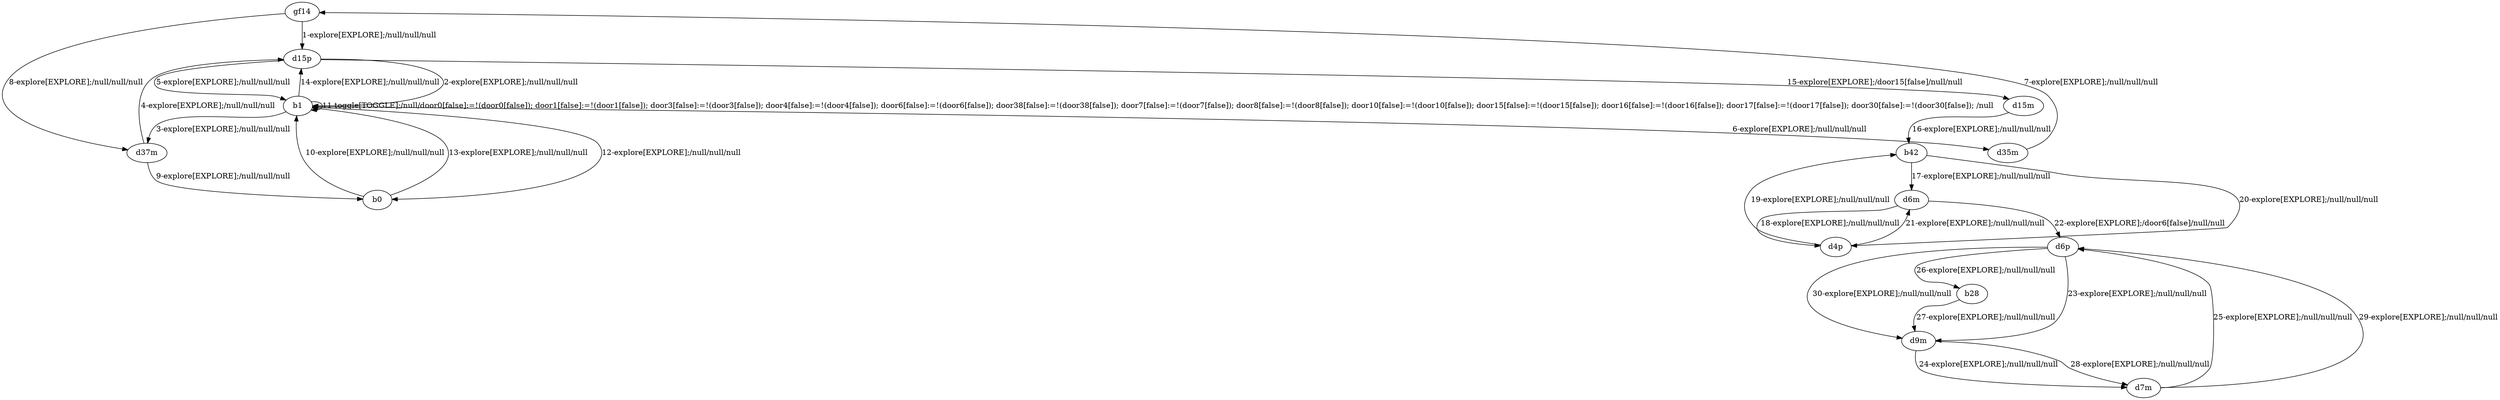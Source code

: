 # Total number of goals covered by this test: 2
# d9m --> d7m
# d4p --> b42

digraph g {
"gf14" -> "d15p" [label = "1-explore[EXPLORE];/null/null/null"];
"d15p" -> "b1" [label = "2-explore[EXPLORE];/null/null/null"];
"b1" -> "d37m" [label = "3-explore[EXPLORE];/null/null/null"];
"d37m" -> "d15p" [label = "4-explore[EXPLORE];/null/null/null"];
"d15p" -> "b1" [label = "5-explore[EXPLORE];/null/null/null"];
"b1" -> "d35m" [label = "6-explore[EXPLORE];/null/null/null"];
"d35m" -> "gf14" [label = "7-explore[EXPLORE];/null/null/null"];
"gf14" -> "d37m" [label = "8-explore[EXPLORE];/null/null/null"];
"d37m" -> "b0" [label = "9-explore[EXPLORE];/null/null/null"];
"b0" -> "b1" [label = "10-explore[EXPLORE];/null/null/null"];
"b1" -> "b1" [label = "11-toggle[TOGGLE];/null/door0[false]:=!(door0[false]); door1[false]:=!(door1[false]); door3[false]:=!(door3[false]); door4[false]:=!(door4[false]); door6[false]:=!(door6[false]); door38[false]:=!(door38[false]); door7[false]:=!(door7[false]); door8[false]:=!(door8[false]); door10[false]:=!(door10[false]); door15[false]:=!(door15[false]); door16[false]:=!(door16[false]); door17[false]:=!(door17[false]); door30[false]:=!(door30[false]); /null"];
"b1" -> "b0" [label = "12-explore[EXPLORE];/null/null/null"];
"b0" -> "b1" [label = "13-explore[EXPLORE];/null/null/null"];
"b1" -> "d15p" [label = "14-explore[EXPLORE];/null/null/null"];
"d15p" -> "d15m" [label = "15-explore[EXPLORE];/door15[false]/null/null"];
"d15m" -> "b42" [label = "16-explore[EXPLORE];/null/null/null"];
"b42" -> "d6m" [label = "17-explore[EXPLORE];/null/null/null"];
"d6m" -> "d4p" [label = "18-explore[EXPLORE];/null/null/null"];
"d4p" -> "b42" [label = "19-explore[EXPLORE];/null/null/null"];
"b42" -> "d4p" [label = "20-explore[EXPLORE];/null/null/null"];
"d4p" -> "d6m" [label = "21-explore[EXPLORE];/null/null/null"];
"d6m" -> "d6p" [label = "22-explore[EXPLORE];/door6[false]/null/null"];
"d6p" -> "d9m" [label = "23-explore[EXPLORE];/null/null/null"];
"d9m" -> "d7m" [label = "24-explore[EXPLORE];/null/null/null"];
"d7m" -> "d6p" [label = "25-explore[EXPLORE];/null/null/null"];
"d6p" -> "b28" [label = "26-explore[EXPLORE];/null/null/null"];
"b28" -> "d9m" [label = "27-explore[EXPLORE];/null/null/null"];
"d9m" -> "d7m" [label = "28-explore[EXPLORE];/null/null/null"];
"d7m" -> "d6p" [label = "29-explore[EXPLORE];/null/null/null"];
"d6p" -> "d9m" [label = "30-explore[EXPLORE];/null/null/null"];
}